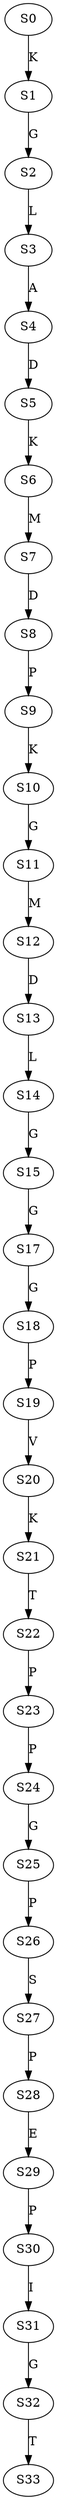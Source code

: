 strict digraph  {
	S0 -> S1 [ label = K ];
	S1 -> S2 [ label = G ];
	S2 -> S3 [ label = L ];
	S3 -> S4 [ label = A ];
	S4 -> S5 [ label = D ];
	S5 -> S6 [ label = K ];
	S6 -> S7 [ label = M ];
	S7 -> S8 [ label = D ];
	S8 -> S9 [ label = P ];
	S9 -> S10 [ label = K ];
	S10 -> S11 [ label = G ];
	S11 -> S12 [ label = M ];
	S12 -> S13 [ label = D ];
	S13 -> S14 [ label = L ];
	S14 -> S15 [ label = G ];
	S15 -> S17 [ label = G ];
	S17 -> S18 [ label = G ];
	S18 -> S19 [ label = P ];
	S19 -> S20 [ label = V ];
	S20 -> S21 [ label = K ];
	S21 -> S22 [ label = T ];
	S22 -> S23 [ label = P ];
	S23 -> S24 [ label = P ];
	S24 -> S25 [ label = G ];
	S25 -> S26 [ label = P ];
	S26 -> S27 [ label = S ];
	S27 -> S28 [ label = P ];
	S28 -> S29 [ label = E ];
	S29 -> S30 [ label = P ];
	S30 -> S31 [ label = I ];
	S31 -> S32 [ label = G ];
	S32 -> S33 [ label = T ];
}

